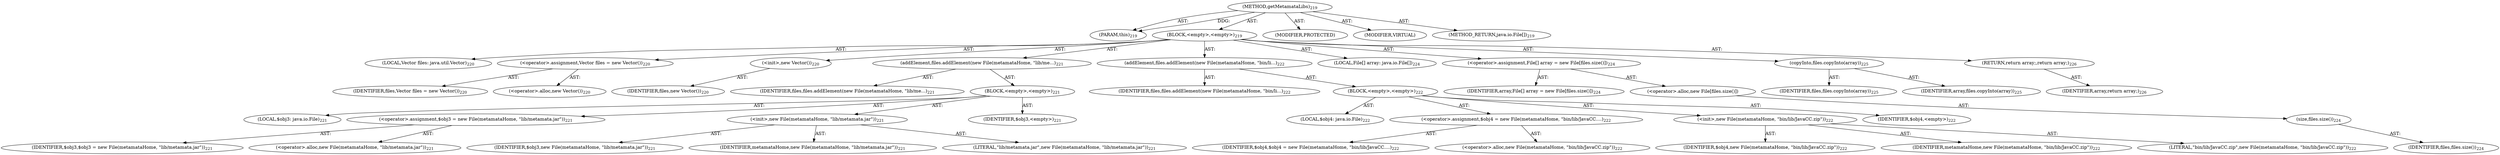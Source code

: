 digraph "getMetamataLibs" {  
"111669149707" [label = <(METHOD,getMetamataLibs)<SUB>219</SUB>> ]
"115964117010" [label = <(PARAM,this)<SUB>219</SUB>> ]
"25769803800" [label = <(BLOCK,&lt;empty&gt;,&lt;empty&gt;)<SUB>219</SUB>> ]
"94489280530" [label = <(LOCAL,Vector files: java.util.Vector)<SUB>220</SUB>> ]
"30064771205" [label = <(&lt;operator&gt;.assignment,Vector files = new Vector())<SUB>220</SUB>> ]
"68719476851" [label = <(IDENTIFIER,files,Vector files = new Vector())<SUB>220</SUB>> ]
"30064771206" [label = <(&lt;operator&gt;.alloc,new Vector())<SUB>220</SUB>> ]
"30064771207" [label = <(&lt;init&gt;,new Vector())<SUB>220</SUB>> ]
"68719476852" [label = <(IDENTIFIER,files,new Vector())<SUB>220</SUB>> ]
"30064771208" [label = <(addElement,files.addElement(new File(metamataHome, &quot;lib/me...)<SUB>221</SUB>> ]
"68719476853" [label = <(IDENTIFIER,files,files.addElement(new File(metamataHome, &quot;lib/me...)<SUB>221</SUB>> ]
"25769803801" [label = <(BLOCK,&lt;empty&gt;,&lt;empty&gt;)<SUB>221</SUB>> ]
"94489280531" [label = <(LOCAL,$obj3: java.io.File)<SUB>221</SUB>> ]
"30064771209" [label = <(&lt;operator&gt;.assignment,$obj3 = new File(metamataHome, &quot;lib/metamata.jar&quot;))<SUB>221</SUB>> ]
"68719476854" [label = <(IDENTIFIER,$obj3,$obj3 = new File(metamataHome, &quot;lib/metamata.jar&quot;))<SUB>221</SUB>> ]
"30064771210" [label = <(&lt;operator&gt;.alloc,new File(metamataHome, &quot;lib/metamata.jar&quot;))<SUB>221</SUB>> ]
"30064771211" [label = <(&lt;init&gt;,new File(metamataHome, &quot;lib/metamata.jar&quot;))<SUB>221</SUB>> ]
"68719476855" [label = <(IDENTIFIER,$obj3,new File(metamataHome, &quot;lib/metamata.jar&quot;))<SUB>221</SUB>> ]
"68719476856" [label = <(IDENTIFIER,metamataHome,new File(metamataHome, &quot;lib/metamata.jar&quot;))<SUB>221</SUB>> ]
"90194313241" [label = <(LITERAL,&quot;lib/metamata.jar&quot;,new File(metamataHome, &quot;lib/metamata.jar&quot;))<SUB>221</SUB>> ]
"68719476857" [label = <(IDENTIFIER,$obj3,&lt;empty&gt;)<SUB>221</SUB>> ]
"30064771212" [label = <(addElement,files.addElement(new File(metamataHome, &quot;bin/li...)<SUB>222</SUB>> ]
"68719476858" [label = <(IDENTIFIER,files,files.addElement(new File(metamataHome, &quot;bin/li...)<SUB>222</SUB>> ]
"25769803802" [label = <(BLOCK,&lt;empty&gt;,&lt;empty&gt;)<SUB>222</SUB>> ]
"94489280532" [label = <(LOCAL,$obj4: java.io.File)<SUB>222</SUB>> ]
"30064771213" [label = <(&lt;operator&gt;.assignment,$obj4 = new File(metamataHome, &quot;bin/lib/JavaCC....)<SUB>222</SUB>> ]
"68719476859" [label = <(IDENTIFIER,$obj4,$obj4 = new File(metamataHome, &quot;bin/lib/JavaCC....)<SUB>222</SUB>> ]
"30064771214" [label = <(&lt;operator&gt;.alloc,new File(metamataHome, &quot;bin/lib/JavaCC.zip&quot;))<SUB>222</SUB>> ]
"30064771215" [label = <(&lt;init&gt;,new File(metamataHome, &quot;bin/lib/JavaCC.zip&quot;))<SUB>222</SUB>> ]
"68719476860" [label = <(IDENTIFIER,$obj4,new File(metamataHome, &quot;bin/lib/JavaCC.zip&quot;))<SUB>222</SUB>> ]
"68719476861" [label = <(IDENTIFIER,metamataHome,new File(metamataHome, &quot;bin/lib/JavaCC.zip&quot;))<SUB>222</SUB>> ]
"90194313242" [label = <(LITERAL,&quot;bin/lib/JavaCC.zip&quot;,new File(metamataHome, &quot;bin/lib/JavaCC.zip&quot;))<SUB>222</SUB>> ]
"68719476862" [label = <(IDENTIFIER,$obj4,&lt;empty&gt;)<SUB>222</SUB>> ]
"94489280533" [label = <(LOCAL,File[] array: java.io.File[])<SUB>224</SUB>> ]
"30064771216" [label = <(&lt;operator&gt;.assignment,File[] array = new File[files.size()])<SUB>224</SUB>> ]
"68719476863" [label = <(IDENTIFIER,array,File[] array = new File[files.size()])<SUB>224</SUB>> ]
"30064771217" [label = <(&lt;operator&gt;.alloc,new File[files.size()])> ]
"30064771218" [label = <(size,files.size())<SUB>224</SUB>> ]
"68719476864" [label = <(IDENTIFIER,files,files.size())<SUB>224</SUB>> ]
"30064771219" [label = <(copyInto,files.copyInto(array))<SUB>225</SUB>> ]
"68719476865" [label = <(IDENTIFIER,files,files.copyInto(array))<SUB>225</SUB>> ]
"68719476866" [label = <(IDENTIFIER,array,files.copyInto(array))<SUB>225</SUB>> ]
"146028888066" [label = <(RETURN,return array;,return array;)<SUB>226</SUB>> ]
"68719476867" [label = <(IDENTIFIER,array,return array;)<SUB>226</SUB>> ]
"133143986203" [label = <(MODIFIER,PROTECTED)> ]
"133143986204" [label = <(MODIFIER,VIRTUAL)> ]
"128849018891" [label = <(METHOD_RETURN,java.io.File[])<SUB>219</SUB>> ]
  "111669149707" -> "115964117010"  [ label = "AST: "] 
  "111669149707" -> "25769803800"  [ label = "AST: "] 
  "111669149707" -> "133143986203"  [ label = "AST: "] 
  "111669149707" -> "133143986204"  [ label = "AST: "] 
  "111669149707" -> "128849018891"  [ label = "AST: "] 
  "25769803800" -> "94489280530"  [ label = "AST: "] 
  "25769803800" -> "30064771205"  [ label = "AST: "] 
  "25769803800" -> "30064771207"  [ label = "AST: "] 
  "25769803800" -> "30064771208"  [ label = "AST: "] 
  "25769803800" -> "30064771212"  [ label = "AST: "] 
  "25769803800" -> "94489280533"  [ label = "AST: "] 
  "25769803800" -> "30064771216"  [ label = "AST: "] 
  "25769803800" -> "30064771219"  [ label = "AST: "] 
  "25769803800" -> "146028888066"  [ label = "AST: "] 
  "30064771205" -> "68719476851"  [ label = "AST: "] 
  "30064771205" -> "30064771206"  [ label = "AST: "] 
  "30064771207" -> "68719476852"  [ label = "AST: "] 
  "30064771208" -> "68719476853"  [ label = "AST: "] 
  "30064771208" -> "25769803801"  [ label = "AST: "] 
  "25769803801" -> "94489280531"  [ label = "AST: "] 
  "25769803801" -> "30064771209"  [ label = "AST: "] 
  "25769803801" -> "30064771211"  [ label = "AST: "] 
  "25769803801" -> "68719476857"  [ label = "AST: "] 
  "30064771209" -> "68719476854"  [ label = "AST: "] 
  "30064771209" -> "30064771210"  [ label = "AST: "] 
  "30064771211" -> "68719476855"  [ label = "AST: "] 
  "30064771211" -> "68719476856"  [ label = "AST: "] 
  "30064771211" -> "90194313241"  [ label = "AST: "] 
  "30064771212" -> "68719476858"  [ label = "AST: "] 
  "30064771212" -> "25769803802"  [ label = "AST: "] 
  "25769803802" -> "94489280532"  [ label = "AST: "] 
  "25769803802" -> "30064771213"  [ label = "AST: "] 
  "25769803802" -> "30064771215"  [ label = "AST: "] 
  "25769803802" -> "68719476862"  [ label = "AST: "] 
  "30064771213" -> "68719476859"  [ label = "AST: "] 
  "30064771213" -> "30064771214"  [ label = "AST: "] 
  "30064771215" -> "68719476860"  [ label = "AST: "] 
  "30064771215" -> "68719476861"  [ label = "AST: "] 
  "30064771215" -> "90194313242"  [ label = "AST: "] 
  "30064771216" -> "68719476863"  [ label = "AST: "] 
  "30064771216" -> "30064771217"  [ label = "AST: "] 
  "30064771217" -> "30064771218"  [ label = "AST: "] 
  "30064771218" -> "68719476864"  [ label = "AST: "] 
  "30064771219" -> "68719476865"  [ label = "AST: "] 
  "30064771219" -> "68719476866"  [ label = "AST: "] 
  "146028888066" -> "68719476867"  [ label = "AST: "] 
  "111669149707" -> "115964117010"  [ label = "DDG: "] 
}
